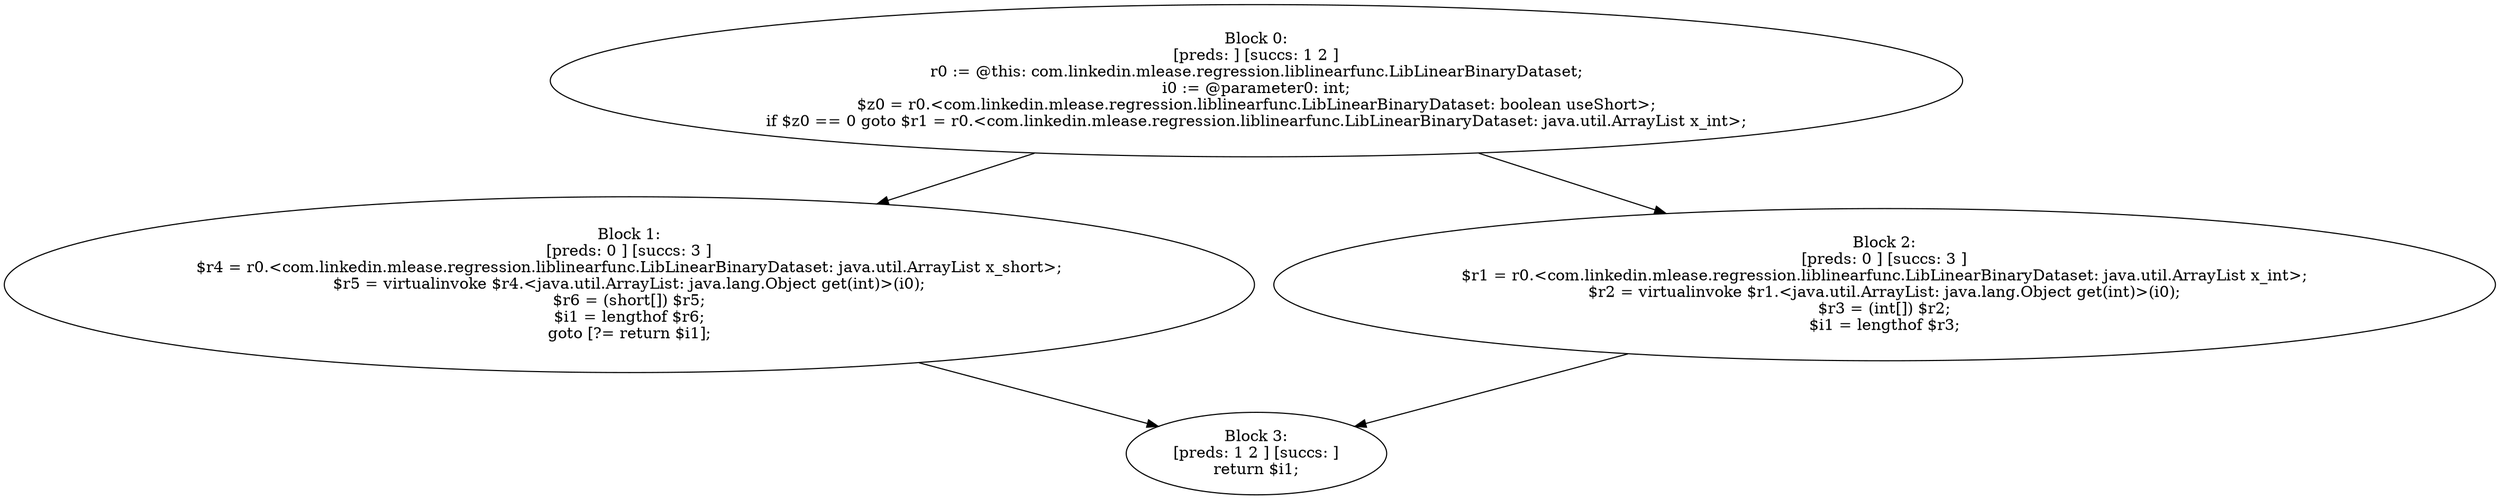 digraph "unitGraph" {
    "Block 0:
[preds: ] [succs: 1 2 ]
r0 := @this: com.linkedin.mlease.regression.liblinearfunc.LibLinearBinaryDataset;
i0 := @parameter0: int;
$z0 = r0.<com.linkedin.mlease.regression.liblinearfunc.LibLinearBinaryDataset: boolean useShort>;
if $z0 == 0 goto $r1 = r0.<com.linkedin.mlease.regression.liblinearfunc.LibLinearBinaryDataset: java.util.ArrayList x_int>;
"
    "Block 1:
[preds: 0 ] [succs: 3 ]
$r4 = r0.<com.linkedin.mlease.regression.liblinearfunc.LibLinearBinaryDataset: java.util.ArrayList x_short>;
$r5 = virtualinvoke $r4.<java.util.ArrayList: java.lang.Object get(int)>(i0);
$r6 = (short[]) $r5;
$i1 = lengthof $r6;
goto [?= return $i1];
"
    "Block 2:
[preds: 0 ] [succs: 3 ]
$r1 = r0.<com.linkedin.mlease.regression.liblinearfunc.LibLinearBinaryDataset: java.util.ArrayList x_int>;
$r2 = virtualinvoke $r1.<java.util.ArrayList: java.lang.Object get(int)>(i0);
$r3 = (int[]) $r2;
$i1 = lengthof $r3;
"
    "Block 3:
[preds: 1 2 ] [succs: ]
return $i1;
"
    "Block 0:
[preds: ] [succs: 1 2 ]
r0 := @this: com.linkedin.mlease.regression.liblinearfunc.LibLinearBinaryDataset;
i0 := @parameter0: int;
$z0 = r0.<com.linkedin.mlease.regression.liblinearfunc.LibLinearBinaryDataset: boolean useShort>;
if $z0 == 0 goto $r1 = r0.<com.linkedin.mlease.regression.liblinearfunc.LibLinearBinaryDataset: java.util.ArrayList x_int>;
"->"Block 1:
[preds: 0 ] [succs: 3 ]
$r4 = r0.<com.linkedin.mlease.regression.liblinearfunc.LibLinearBinaryDataset: java.util.ArrayList x_short>;
$r5 = virtualinvoke $r4.<java.util.ArrayList: java.lang.Object get(int)>(i0);
$r6 = (short[]) $r5;
$i1 = lengthof $r6;
goto [?= return $i1];
";
    "Block 0:
[preds: ] [succs: 1 2 ]
r0 := @this: com.linkedin.mlease.regression.liblinearfunc.LibLinearBinaryDataset;
i0 := @parameter0: int;
$z0 = r0.<com.linkedin.mlease.regression.liblinearfunc.LibLinearBinaryDataset: boolean useShort>;
if $z0 == 0 goto $r1 = r0.<com.linkedin.mlease.regression.liblinearfunc.LibLinearBinaryDataset: java.util.ArrayList x_int>;
"->"Block 2:
[preds: 0 ] [succs: 3 ]
$r1 = r0.<com.linkedin.mlease.regression.liblinearfunc.LibLinearBinaryDataset: java.util.ArrayList x_int>;
$r2 = virtualinvoke $r1.<java.util.ArrayList: java.lang.Object get(int)>(i0);
$r3 = (int[]) $r2;
$i1 = lengthof $r3;
";
    "Block 1:
[preds: 0 ] [succs: 3 ]
$r4 = r0.<com.linkedin.mlease.regression.liblinearfunc.LibLinearBinaryDataset: java.util.ArrayList x_short>;
$r5 = virtualinvoke $r4.<java.util.ArrayList: java.lang.Object get(int)>(i0);
$r6 = (short[]) $r5;
$i1 = lengthof $r6;
goto [?= return $i1];
"->"Block 3:
[preds: 1 2 ] [succs: ]
return $i1;
";
    "Block 2:
[preds: 0 ] [succs: 3 ]
$r1 = r0.<com.linkedin.mlease.regression.liblinearfunc.LibLinearBinaryDataset: java.util.ArrayList x_int>;
$r2 = virtualinvoke $r1.<java.util.ArrayList: java.lang.Object get(int)>(i0);
$r3 = (int[]) $r2;
$i1 = lengthof $r3;
"->"Block 3:
[preds: 1 2 ] [succs: ]
return $i1;
";
}
